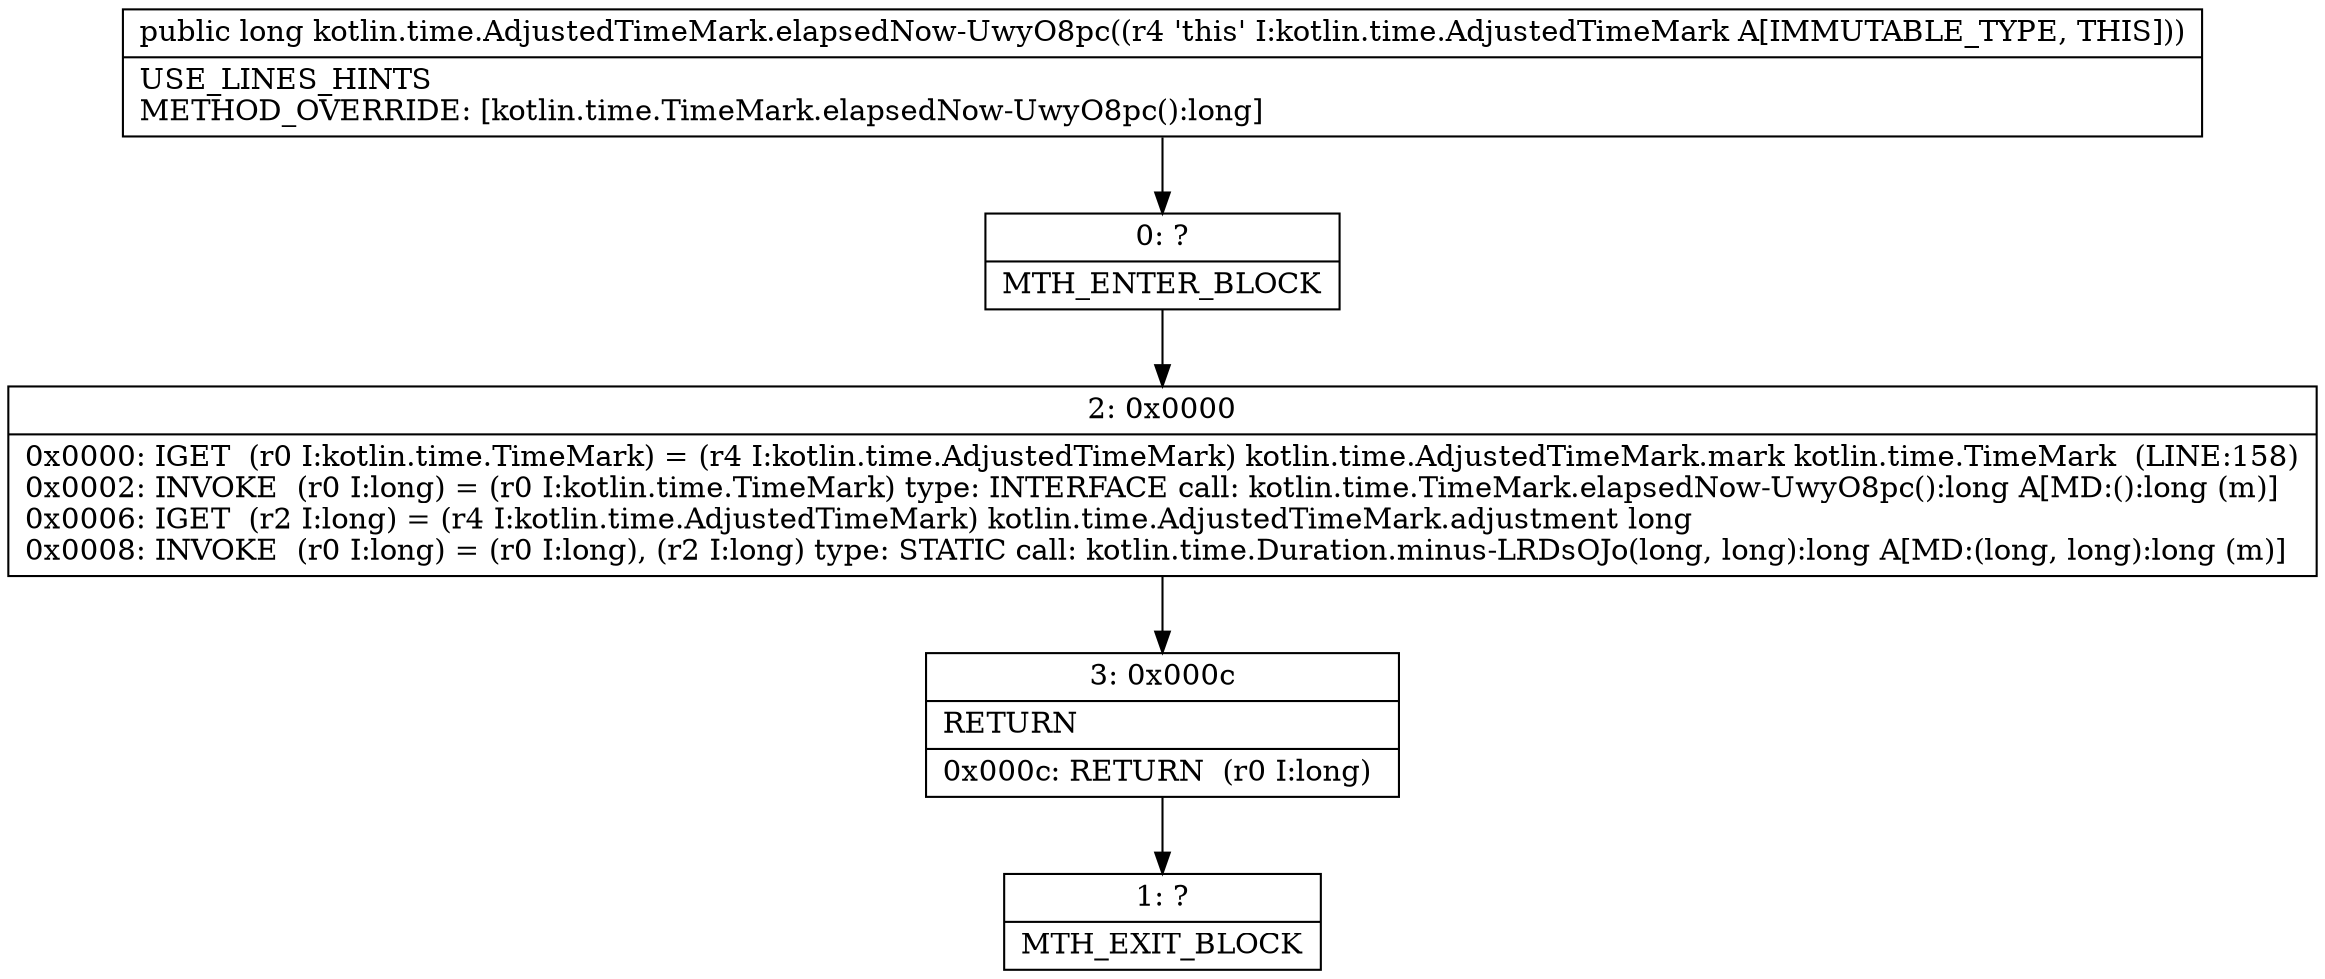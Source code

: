 digraph "CFG forkotlin.time.AdjustedTimeMark.elapsedNow\-UwyO8pc()J" {
Node_0 [shape=record,label="{0\:\ ?|MTH_ENTER_BLOCK\l}"];
Node_2 [shape=record,label="{2\:\ 0x0000|0x0000: IGET  (r0 I:kotlin.time.TimeMark) = (r4 I:kotlin.time.AdjustedTimeMark) kotlin.time.AdjustedTimeMark.mark kotlin.time.TimeMark  (LINE:158)\l0x0002: INVOKE  (r0 I:long) = (r0 I:kotlin.time.TimeMark) type: INTERFACE call: kotlin.time.TimeMark.elapsedNow\-UwyO8pc():long A[MD:():long (m)]\l0x0006: IGET  (r2 I:long) = (r4 I:kotlin.time.AdjustedTimeMark) kotlin.time.AdjustedTimeMark.adjustment long \l0x0008: INVOKE  (r0 I:long) = (r0 I:long), (r2 I:long) type: STATIC call: kotlin.time.Duration.minus\-LRDsOJo(long, long):long A[MD:(long, long):long (m)]\l}"];
Node_3 [shape=record,label="{3\:\ 0x000c|RETURN\l|0x000c: RETURN  (r0 I:long) \l}"];
Node_1 [shape=record,label="{1\:\ ?|MTH_EXIT_BLOCK\l}"];
MethodNode[shape=record,label="{public long kotlin.time.AdjustedTimeMark.elapsedNow\-UwyO8pc((r4 'this' I:kotlin.time.AdjustedTimeMark A[IMMUTABLE_TYPE, THIS]))  | USE_LINES_HINTS\lMETHOD_OVERRIDE: [kotlin.time.TimeMark.elapsedNow\-UwyO8pc():long]\l}"];
MethodNode -> Node_0;Node_0 -> Node_2;
Node_2 -> Node_3;
Node_3 -> Node_1;
}

